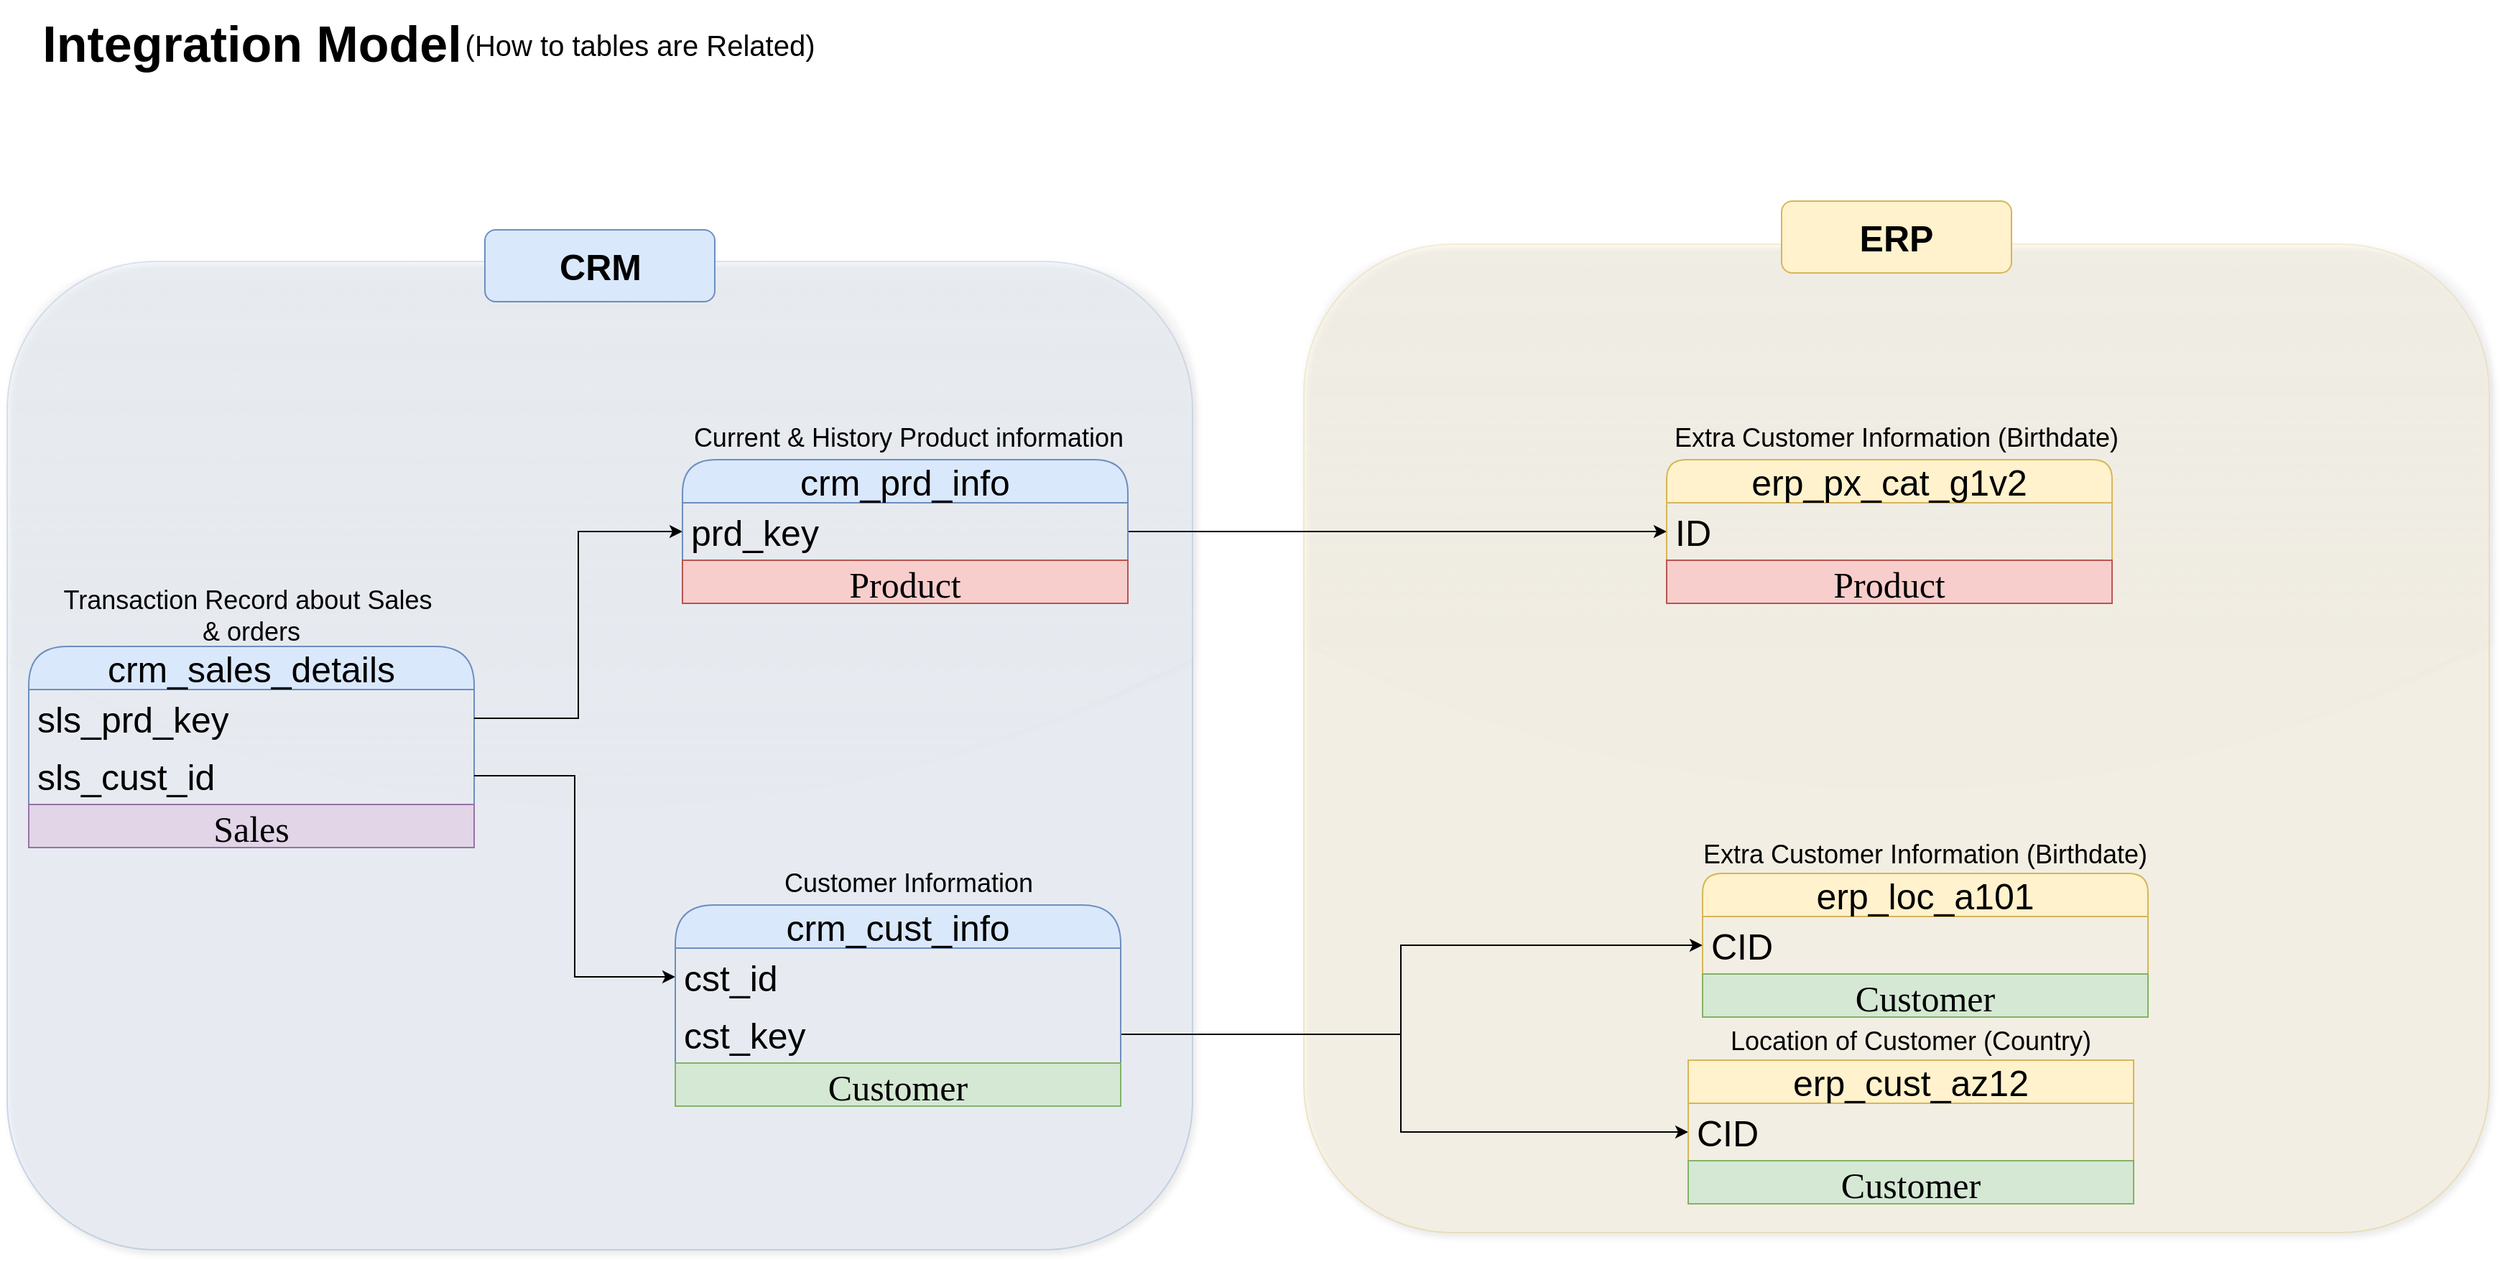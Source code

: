 <mxfile version="28.0.6">
  <diagram name="Page-1" id="5mi68mloLvMjz6mnddfT">
    <mxGraphModel dx="2031" dy="1045" grid="1" gridSize="10" guides="1" tooltips="1" connect="1" arrows="1" fold="1" page="1" pageScale="1" pageWidth="1920" pageHeight="1200" math="0" shadow="0">
      <root>
        <mxCell id="0" />
        <mxCell id="1" parent="0" />
        <mxCell id="dfKpy64W_gBiXT2jWoOw-54" value="" style="rounded=1;whiteSpace=wrap;html=1;fillColor=#fff2cc;strokeColor=#d6b656;glass=1;shadow=1;opacity=30;gradientColor=none;" parent="1" vertex="1">
          <mxGeometry x="932.5" y="210" width="825" height="688" as="geometry" />
        </mxCell>
        <mxCell id="dfKpy64W_gBiXT2jWoOw-52" value="" style="rounded=1;whiteSpace=wrap;html=1;fillColor=#dae8fc;strokeColor=#6c8ebf;glass=1;shadow=1;opacity=30;" parent="1" vertex="1">
          <mxGeometry x="30" y="222" width="825" height="688" as="geometry" />
        </mxCell>
        <mxCell id="dfKpy64W_gBiXT2jWoOw-1" value="&lt;font&gt;&lt;b&gt;Integration Model&lt;/b&gt;&lt;/font&gt;" style="text;html=1;align=center;verticalAlign=middle;resizable=0;points=[];autosize=1;strokeColor=none;fillColor=none;fontSize=35;" parent="1" vertex="1">
          <mxGeometry x="40" y="40" width="320" height="60" as="geometry" />
        </mxCell>
        <mxCell id="dfKpy64W_gBiXT2jWoOw-2" value="&lt;font&gt;(How to tables are Related)&lt;/font&gt;" style="text;html=1;align=center;verticalAlign=middle;resizable=0;points=[];autosize=1;strokeColor=none;fillColor=none;fontSize=20;" parent="1" vertex="1">
          <mxGeometry x="335" y="51" width="270" height="40" as="geometry" />
        </mxCell>
        <mxCell id="dfKpy64W_gBiXT2jWoOw-20" value="crm_sales_details" style="swimlane;fontStyle=0;childLayout=stackLayout;horizontal=1;startSize=30;horizontalStack=0;resizeParent=1;resizeParentMax=0;resizeLast=0;collapsible=1;marginBottom=0;whiteSpace=wrap;html=1;fontSize=25;fillColor=#dae8fc;strokeColor=#6c8ebf;rounded=1;arcSize=30;" parent="1" vertex="1">
          <mxGeometry x="45" y="490" width="310" height="140" as="geometry" />
        </mxCell>
        <mxCell id="dfKpy64W_gBiXT2jWoOw-21" value="sls_prd_key" style="text;strokeColor=none;fillColor=none;align=left;verticalAlign=middle;spacingLeft=4;spacingRight=4;overflow=hidden;points=[[0,0.5],[1,0.5]];portConstraint=eastwest;rotatable=0;whiteSpace=wrap;html=1;fontSize=25;" parent="dfKpy64W_gBiXT2jWoOw-20" vertex="1">
          <mxGeometry y="30" width="310" height="40" as="geometry" />
        </mxCell>
        <mxCell id="dfKpy64W_gBiXT2jWoOw-32" value="sls_cust_id" style="text;strokeColor=none;fillColor=none;align=left;verticalAlign=middle;spacingLeft=4;spacingRight=4;overflow=hidden;points=[[0,0.5],[1,0.5]];portConstraint=eastwest;rotatable=0;whiteSpace=wrap;html=1;fontSize=25;" parent="dfKpy64W_gBiXT2jWoOw-20" vertex="1">
          <mxGeometry y="70" width="310" height="40" as="geometry" />
        </mxCell>
        <mxCell id="sXHoPLpF8ZUHw-RQI-RD-10" value="&lt;span&gt;Sales&lt;/span&gt;" style="text;html=1;strokeColor=#9673a6;fillColor=#e1d5e7;align=center;verticalAlign=middle;whiteSpace=wrap;overflow=hidden;fontSize=25;fontStyle=0;fontFamily=Tahoma;" parent="dfKpy64W_gBiXT2jWoOw-20" vertex="1">
          <mxGeometry y="110" width="310" height="30" as="geometry" />
        </mxCell>
        <mxCell id="dfKpy64W_gBiXT2jWoOw-33" style="edgeStyle=orthogonalEdgeStyle;rounded=0;orthogonalLoop=1;jettySize=auto;html=1;entryX=0;entryY=0.5;entryDx=0;entryDy=0;" parent="1" source="dfKpy64W_gBiXT2jWoOw-21" target="dfKpy64W_gBiXT2jWoOw-19" edge="1">
          <mxGeometry relative="1" as="geometry" />
        </mxCell>
        <mxCell id="dfKpy64W_gBiXT2jWoOw-34" style="edgeStyle=orthogonalEdgeStyle;rounded=0;orthogonalLoop=1;jettySize=auto;html=1;entryX=0;entryY=0.5;entryDx=0;entryDy=0;" parent="1" source="dfKpy64W_gBiXT2jWoOw-32" target="dfKpy64W_gBiXT2jWoOw-4" edge="1">
          <mxGeometry relative="1" as="geometry" />
        </mxCell>
        <mxCell id="dfKpy64W_gBiXT2jWoOw-36" style="edgeStyle=orthogonalEdgeStyle;rounded=0;orthogonalLoop=1;jettySize=auto;html=1;entryX=0;entryY=0.5;entryDx=0;entryDy=0;exitX=1;exitY=0.5;exitDx=0;exitDy=0;" parent="1" source="dfKpy64W_gBiXT2jWoOw-35" target="dfKpy64W_gBiXT2jWoOw-24" edge="1">
          <mxGeometry relative="1" as="geometry">
            <Array as="points">
              <mxPoint x="1000" y="760" />
              <mxPoint x="1000" y="828" />
            </Array>
          </mxGeometry>
        </mxCell>
        <mxCell id="dfKpy64W_gBiXT2jWoOw-37" style="edgeStyle=orthogonalEdgeStyle;rounded=0;orthogonalLoop=1;jettySize=auto;html=1;entryX=0;entryY=0.5;entryDx=0;entryDy=0;" parent="1" source="dfKpy64W_gBiXT2jWoOw-35" target="dfKpy64W_gBiXT2jWoOw-26" edge="1">
          <mxGeometry relative="1" as="geometry">
            <Array as="points">
              <mxPoint x="1000" y="760" />
              <mxPoint x="1000" y="698" />
            </Array>
          </mxGeometry>
        </mxCell>
        <mxCell id="dfKpy64W_gBiXT2jWoOw-38" style="edgeStyle=orthogonalEdgeStyle;rounded=0;orthogonalLoop=1;jettySize=auto;html=1;entryX=0;entryY=0.5;entryDx=0;entryDy=0;" parent="1" source="dfKpy64W_gBiXT2jWoOw-19" target="dfKpy64W_gBiXT2jWoOw-28" edge="1">
          <mxGeometry relative="1" as="geometry" />
        </mxCell>
        <mxCell id="dfKpy64W_gBiXT2jWoOw-48" value="Transaction Record about Sales&amp;nbsp;&lt;div&gt;&amp;amp; orders&lt;/div&gt;" style="text;html=1;align=center;verticalAlign=middle;whiteSpace=wrap;rounded=0;fontSize=18;rotation=0;" parent="1" vertex="1">
          <mxGeometry x="40" y="454" width="320" height="30" as="geometry" />
        </mxCell>
        <mxCell id="dfKpy64W_gBiXT2jWoOw-55" value="CRM" style="rounded=1;whiteSpace=wrap;html=1;fontSize=25;fillColor=#dae8fc;strokeColor=#6c8ebf;fontStyle=1" parent="1" vertex="1">
          <mxGeometry x="362.5" y="200" width="160" height="50" as="geometry" />
        </mxCell>
        <mxCell id="dfKpy64W_gBiXT2jWoOw-56" value="ERP" style="rounded=1;whiteSpace=wrap;html=1;fontSize=25;fillColor=#fff2cc;strokeColor=#d6b656;fontStyle=1" parent="1" vertex="1">
          <mxGeometry x="1265" y="180" width="160" height="50" as="geometry" />
        </mxCell>
        <mxCell id="dfKpy64W_gBiXT2jWoOw-58" value="" style="group" parent="1" vertex="1" connectable="0">
          <mxGeometry x="495" y="640" width="325" height="140" as="geometry" />
        </mxCell>
        <mxCell id="dfKpy64W_gBiXT2jWoOw-3" value="crm_cust_info" style="swimlane;fontStyle=0;childLayout=stackLayout;horizontal=1;startSize=30;horizontalStack=0;resizeParent=1;resizeParentMax=0;resizeLast=0;collapsible=1;marginBottom=0;whiteSpace=wrap;html=1;fontSize=25;fillColor=#dae8fc;strokeColor=#6c8ebf;rounded=1;arcSize=30;" parent="dfKpy64W_gBiXT2jWoOw-58" vertex="1">
          <mxGeometry y="30" width="310" height="140" as="geometry" />
        </mxCell>
        <mxCell id="dfKpy64W_gBiXT2jWoOw-4" value="cst_id" style="text;strokeColor=none;fillColor=none;align=left;verticalAlign=middle;spacingLeft=4;spacingRight=4;overflow=hidden;points=[[0,0.5],[1,0.5]];portConstraint=eastwest;rotatable=0;whiteSpace=wrap;html=1;fontSize=25;" parent="dfKpy64W_gBiXT2jWoOw-3" vertex="1">
          <mxGeometry y="30" width="310" height="40" as="geometry" />
        </mxCell>
        <mxCell id="dfKpy64W_gBiXT2jWoOw-35" value="cst_key" style="text;strokeColor=none;fillColor=none;align=left;verticalAlign=middle;spacingLeft=4;spacingRight=4;overflow=hidden;points=[[0,0.5],[1,0.5]];portConstraint=eastwest;rotatable=0;whiteSpace=wrap;html=1;fontSize=25;" parent="dfKpy64W_gBiXT2jWoOw-3" vertex="1">
          <mxGeometry y="70" width="310" height="40" as="geometry" />
        </mxCell>
        <mxCell id="sXHoPLpF8ZUHw-RQI-RD-9" value="&lt;span&gt;Customer&lt;/span&gt;" style="text;html=1;strokeColor=#82b366;fillColor=#d5e8d4;align=center;verticalAlign=middle;whiteSpace=wrap;overflow=hidden;fontSize=25;fontStyle=0;fontFamily=Tahoma;" parent="dfKpy64W_gBiXT2jWoOw-3" vertex="1">
          <mxGeometry y="110" width="310" height="30" as="geometry" />
        </mxCell>
        <mxCell id="dfKpy64W_gBiXT2jWoOw-49" value="Customer Information&amp;nbsp;" style="text;html=1;align=center;verticalAlign=middle;whiteSpace=wrap;rounded=0;fontSize=18;rotation=0;" parent="dfKpy64W_gBiXT2jWoOw-58" vertex="1">
          <mxGeometry x="5" width="320" height="30" as="geometry" />
        </mxCell>
        <mxCell id="dfKpy64W_gBiXT2jWoOw-59" value="" style="group" parent="1" vertex="1" connectable="0">
          <mxGeometry x="1180" y="750" width="350" height="98" as="geometry" />
        </mxCell>
        <mxCell id="dfKpy64W_gBiXT2jWoOw-23" value="erp_cust_az12" style="swimlane;fontStyle=0;childLayout=stackLayout;horizontal=1;startSize=30;horizontalStack=0;resizeParent=1;resizeParentMax=0;resizeLast=0;collapsible=1;marginBottom=0;whiteSpace=wrap;html=1;fontSize=25;fillColor=#fff2cc;strokeColor=#d6b656;" parent="dfKpy64W_gBiXT2jWoOw-59" vertex="1">
          <mxGeometry x="20" y="28" width="310" height="100" as="geometry" />
        </mxCell>
        <mxCell id="dfKpy64W_gBiXT2jWoOw-24" value="CID" style="text;strokeColor=none;fillColor=none;align=left;verticalAlign=middle;spacingLeft=4;spacingRight=4;overflow=hidden;points=[[0,0.5],[1,0.5]];portConstraint=eastwest;rotatable=0;whiteSpace=wrap;html=1;fontSize=25;" parent="dfKpy64W_gBiXT2jWoOw-23" vertex="1">
          <mxGeometry y="30" width="310" height="40" as="geometry" />
        </mxCell>
        <mxCell id="sXHoPLpF8ZUHw-RQI-RD-7" value="&lt;span&gt;Customer&lt;/span&gt;" style="text;html=1;strokeColor=#82b366;fillColor=#d5e8d4;align=center;verticalAlign=middle;whiteSpace=wrap;overflow=hidden;fontSize=25;fontStyle=0;fontFamily=Tahoma;" parent="dfKpy64W_gBiXT2jWoOw-23" vertex="1">
          <mxGeometry y="70" width="310" height="30" as="geometry" />
        </mxCell>
        <mxCell id="dfKpy64W_gBiXT2jWoOw-46" value="Location of Customer (Country)" style="text;html=1;align=center;verticalAlign=middle;whiteSpace=wrap;rounded=0;fontSize=18;rotation=0;" parent="dfKpy64W_gBiXT2jWoOw-59" vertex="1">
          <mxGeometry width="350" height="30" as="geometry" />
        </mxCell>
        <mxCell id="dfKpy64W_gBiXT2jWoOw-60" value="" style="group" parent="1" vertex="1" connectable="0">
          <mxGeometry x="1190" y="620" width="350" height="98" as="geometry" />
        </mxCell>
        <mxCell id="dfKpy64W_gBiXT2jWoOw-25" value="erp_loc_a101" style="swimlane;fontStyle=0;childLayout=stackLayout;horizontal=1;startSize=30;horizontalStack=0;resizeParent=1;resizeParentMax=0;resizeLast=0;collapsible=1;marginBottom=0;whiteSpace=wrap;html=1;fontSize=25;fillColor=#fff2cc;strokeColor=#d6b656;rounded=1;" parent="dfKpy64W_gBiXT2jWoOw-60" vertex="1">
          <mxGeometry x="20" y="28" width="310" height="100" as="geometry" />
        </mxCell>
        <mxCell id="dfKpy64W_gBiXT2jWoOw-26" value="CID" style="text;strokeColor=none;fillColor=none;align=left;verticalAlign=middle;spacingLeft=4;spacingRight=4;overflow=hidden;points=[[0,0.5],[1,0.5]];portConstraint=eastwest;rotatable=0;whiteSpace=wrap;html=1;fontSize=25;" parent="dfKpy64W_gBiXT2jWoOw-25" vertex="1">
          <mxGeometry y="30" width="310" height="40" as="geometry" />
        </mxCell>
        <mxCell id="sXHoPLpF8ZUHw-RQI-RD-6" value="&lt;span&gt;Customer&lt;/span&gt;" style="text;html=1;strokeColor=#82b366;fillColor=#d5e8d4;align=center;verticalAlign=middle;whiteSpace=wrap;overflow=hidden;fontSize=25;fontStyle=0;fontFamily=Tahoma;" parent="dfKpy64W_gBiXT2jWoOw-25" vertex="1">
          <mxGeometry y="70" width="310" height="30" as="geometry" />
        </mxCell>
        <mxCell id="dfKpy64W_gBiXT2jWoOw-45" value="Extra Customer Information (Birthdate)" style="text;html=1;align=center;verticalAlign=middle;whiteSpace=wrap;rounded=0;fontSize=18;rotation=0;" parent="dfKpy64W_gBiXT2jWoOw-60" vertex="1">
          <mxGeometry width="350" height="30" as="geometry" />
        </mxCell>
        <mxCell id="dfKpy64W_gBiXT2jWoOw-61" value="" style="group" parent="1" vertex="1" connectable="0">
          <mxGeometry x="500" y="330" width="320" height="140" as="geometry" />
        </mxCell>
        <mxCell id="dfKpy64W_gBiXT2jWoOw-18" value="crm_prd_info" style="swimlane;fontStyle=0;childLayout=stackLayout;horizontal=1;startSize=30;horizontalStack=0;resizeParent=1;resizeParentMax=0;resizeLast=0;collapsible=1;marginBottom=0;whiteSpace=wrap;html=1;fontSize=25;fillColor=#dae8fc;strokeColor=#6c8ebf;rounded=1;arcSize=26;" parent="dfKpy64W_gBiXT2jWoOw-61" vertex="1">
          <mxGeometry y="30" width="310" height="100" as="geometry" />
        </mxCell>
        <mxCell id="dfKpy64W_gBiXT2jWoOw-19" value="prd_key" style="text;strokeColor=none;fillColor=none;align=left;verticalAlign=middle;spacingLeft=4;spacingRight=4;overflow=hidden;points=[[0,0.5],[1,0.5]];portConstraint=eastwest;rotatable=0;whiteSpace=wrap;html=1;fontSize=25;" parent="dfKpy64W_gBiXT2jWoOw-18" vertex="1">
          <mxGeometry y="30" width="310" height="40" as="geometry" />
        </mxCell>
        <mxCell id="sXHoPLpF8ZUHw-RQI-RD-2" value="&lt;span&gt;Product&lt;/span&gt;" style="text;html=1;strokeColor=#b85450;fillColor=#f8cecc;align=center;verticalAlign=middle;whiteSpace=wrap;overflow=hidden;fontSize=25;fontStyle=0;fontFamily=Tahoma;" parent="dfKpy64W_gBiXT2jWoOw-18" vertex="1">
          <mxGeometry y="70" width="310" height="30" as="geometry" />
        </mxCell>
        <mxCell id="dfKpy64W_gBiXT2jWoOw-47" value="Current &amp;amp; History Product information&amp;nbsp;" style="text;html=1;align=center;verticalAlign=middle;whiteSpace=wrap;rounded=0;fontSize=18;rotation=0;" parent="dfKpy64W_gBiXT2jWoOw-61" vertex="1">
          <mxGeometry width="320" height="30" as="geometry" />
        </mxCell>
        <mxCell id="dfKpy64W_gBiXT2jWoOw-62" value="" style="group" parent="1" vertex="1" connectable="0">
          <mxGeometry x="1170" y="330" width="350" height="100" as="geometry" />
        </mxCell>
        <mxCell id="dfKpy64W_gBiXT2jWoOw-27" value="erp_px_cat_g1v2" style="swimlane;fontStyle=0;childLayout=stackLayout;horizontal=1;startSize=30;horizontalStack=0;resizeParent=1;resizeParentMax=0;resizeLast=0;collapsible=1;marginBottom=0;whiteSpace=wrap;html=1;fontSize=25;fillColor=#fff2cc;strokeColor=#d6b656;rounded=1;" parent="dfKpy64W_gBiXT2jWoOw-62" vertex="1">
          <mxGeometry x="15" y="30" width="310" height="100" as="geometry" />
        </mxCell>
        <mxCell id="dfKpy64W_gBiXT2jWoOw-28" value="ID" style="text;strokeColor=none;fillColor=none;align=left;verticalAlign=middle;spacingLeft=4;spacingRight=4;overflow=hidden;points=[[0,0.5],[1,0.5]];portConstraint=eastwest;rotatable=0;whiteSpace=wrap;html=1;fontSize=25;" parent="dfKpy64W_gBiXT2jWoOw-27" vertex="1">
          <mxGeometry y="30" width="310" height="40" as="geometry" />
        </mxCell>
        <mxCell id="sXHoPLpF8ZUHw-RQI-RD-5" value="&lt;span&gt;Product&lt;/span&gt;" style="text;html=1;strokeColor=#b85450;fillColor=#f8cecc;align=center;verticalAlign=middle;whiteSpace=wrap;overflow=hidden;fontSize=25;fontStyle=0;fontFamily=Tahoma;" parent="dfKpy64W_gBiXT2jWoOw-27" vertex="1">
          <mxGeometry y="70" width="310" height="30" as="geometry" />
        </mxCell>
        <mxCell id="dfKpy64W_gBiXT2jWoOw-42" value="Extra Customer Information (Birthdate)" style="text;html=1;align=center;verticalAlign=middle;whiteSpace=wrap;rounded=0;fontSize=18;rotation=0;" parent="dfKpy64W_gBiXT2jWoOw-62" vertex="1">
          <mxGeometry width="350" height="30" as="geometry" />
        </mxCell>
      </root>
    </mxGraphModel>
  </diagram>
</mxfile>
